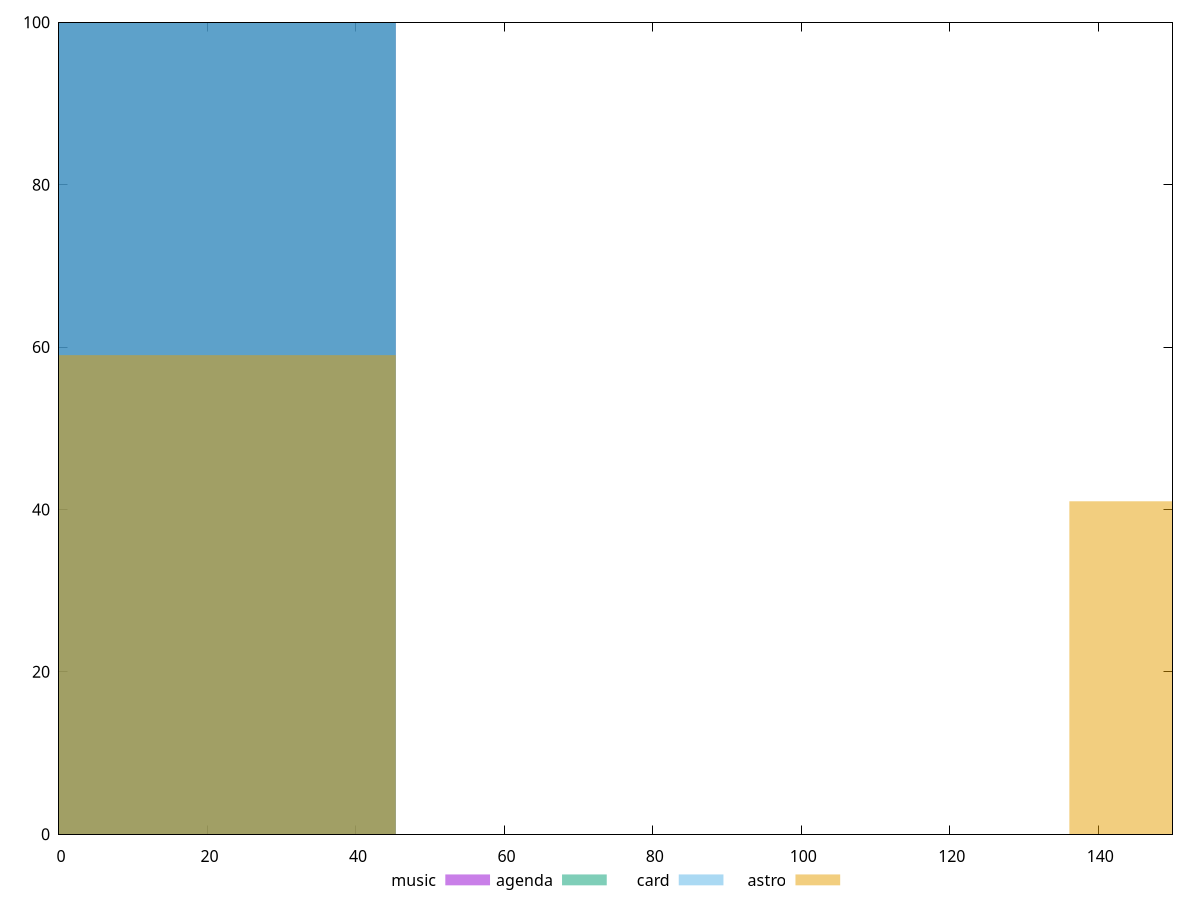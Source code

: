 reset

$music <<EOF
0 100
EOF

$agenda <<EOF
0 100
EOF

$card <<EOF
0 100
EOF

$astro <<EOF
0 59
181.47288911571647 41
EOF

set key outside below
set boxwidth 90.73644455785823
set xrange [0:150]
set yrange [0:100]
set trange [0:100]
set style fill transparent solid 0.5 noborder
set terminal svg size 640, 520 enhanced background rgb 'white'
set output "reports/report_00032_2021-02-25T10-28-15.087Z/legacy-javascript/comparison/histogram/all_raw.svg"

plot $music title "music" with boxes, \
     $agenda title "agenda" with boxes, \
     $card title "card" with boxes, \
     $astro title "astro" with boxes

reset
